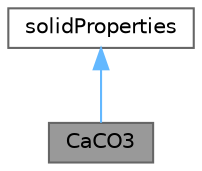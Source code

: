digraph "CaCO3"
{
 // LATEX_PDF_SIZE
  bgcolor="transparent";
  edge [fontname=Helvetica,fontsize=10,labelfontname=Helvetica,labelfontsize=10];
  node [fontname=Helvetica,fontsize=10,shape=box,height=0.2,width=0.4];
  Node1 [id="Node000001",label="CaCO3",height=0.2,width=0.4,color="gray40", fillcolor="grey60", style="filled", fontcolor="black",tooltip="Calcium carbonate (limestone)"];
  Node2 -> Node1 [id="edge1_Node000001_Node000002",dir="back",color="steelblue1",style="solid",tooltip=" "];
  Node2 [id="Node000002",label="solidProperties",height=0.2,width=0.4,color="gray40", fillcolor="white", style="filled",URL="$classFoam_1_1solidProperties.html",tooltip="The thermophysical properties of a solid."];
}
